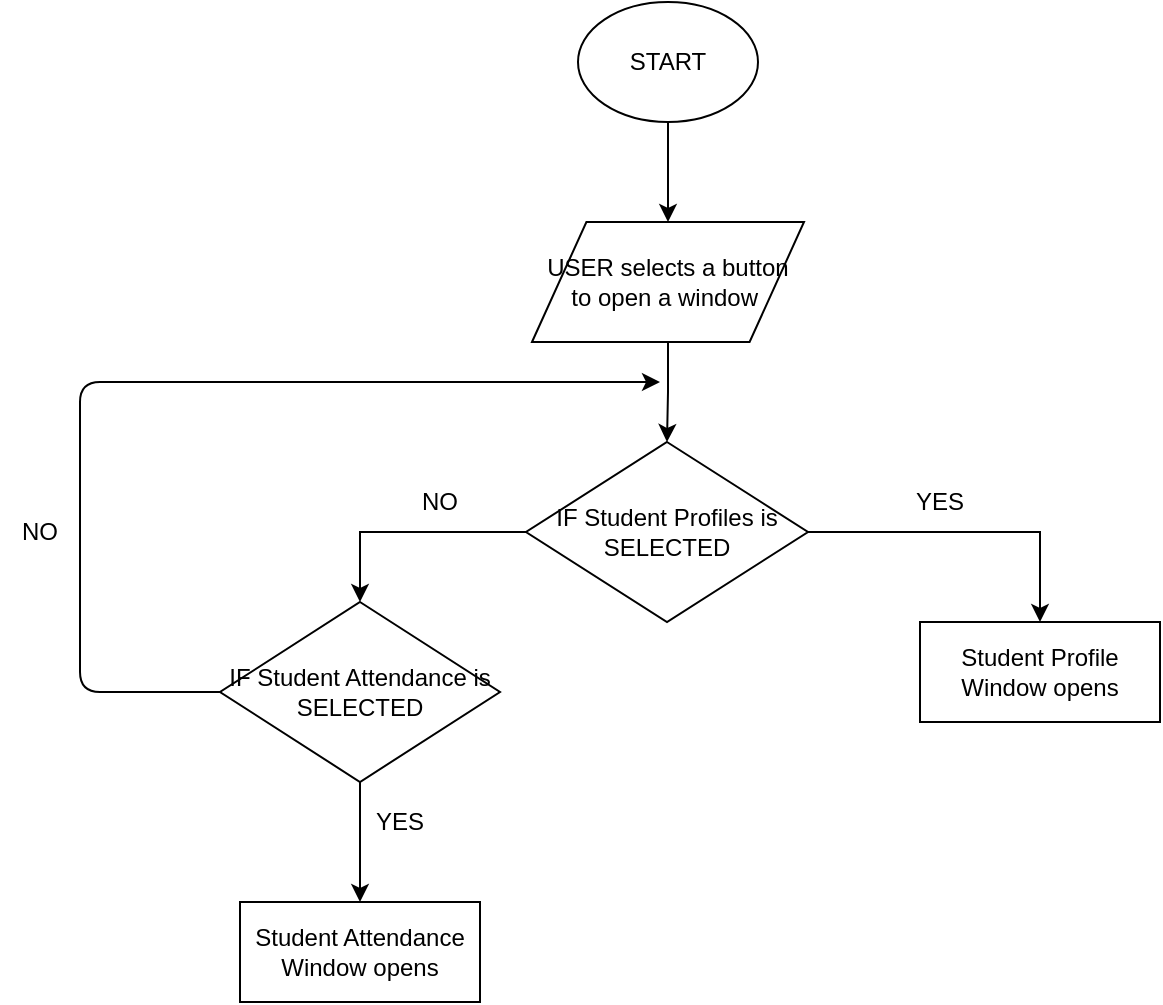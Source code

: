 <mxfile version="12.9.10" type="device"><diagram id="C5RBs43oDa-KdzZeNtuy" name="Page-1"><mxGraphModel dx="981" dy="526" grid="1" gridSize="10" guides="1" tooltips="1" connect="1" arrows="1" fold="1" page="1" pageScale="1" pageWidth="827" pageHeight="1169" math="0" shadow="0"><root><mxCell id="WIyWlLk6GJQsqaUBKTNV-0"/><mxCell id="WIyWlLk6GJQsqaUBKTNV-1" parent="WIyWlLk6GJQsqaUBKTNV-0"/><mxCell id="0_x-VDwjZqpKuzpdJJDw-2" style="edgeStyle=orthogonalEdgeStyle;rounded=0;orthogonalLoop=1;jettySize=auto;html=1;entryX=0.5;entryY=0;entryDx=0;entryDy=0;" edge="1" parent="WIyWlLk6GJQsqaUBKTNV-1" source="0_x-VDwjZqpKuzpdJJDw-0" target="0_x-VDwjZqpKuzpdJJDw-1"><mxGeometry relative="1" as="geometry"/></mxCell><mxCell id="0_x-VDwjZqpKuzpdJJDw-0" value="START" style="ellipse;whiteSpace=wrap;html=1;" vertex="1" parent="WIyWlLk6GJQsqaUBKTNV-1"><mxGeometry x="369" y="30" width="90" height="60" as="geometry"/></mxCell><mxCell id="0_x-VDwjZqpKuzpdJJDw-4" style="edgeStyle=orthogonalEdgeStyle;rounded=0;orthogonalLoop=1;jettySize=auto;html=1;entryX=0.5;entryY=0;entryDx=0;entryDy=0;exitX=0.5;exitY=1;exitDx=0;exitDy=0;" edge="1" parent="WIyWlLk6GJQsqaUBKTNV-1" source="0_x-VDwjZqpKuzpdJJDw-1" target="0_x-VDwjZqpKuzpdJJDw-3"><mxGeometry relative="1" as="geometry"/></mxCell><mxCell id="0_x-VDwjZqpKuzpdJJDw-1" value="USER selects a button to open a window&amp;nbsp;" style="shape=parallelogram;perimeter=parallelogramPerimeter;whiteSpace=wrap;html=1;" vertex="1" parent="WIyWlLk6GJQsqaUBKTNV-1"><mxGeometry x="346" y="140" width="136" height="60" as="geometry"/></mxCell><mxCell id="0_x-VDwjZqpKuzpdJJDw-10" style="edgeStyle=orthogonalEdgeStyle;rounded=0;orthogonalLoop=1;jettySize=auto;html=1;entryX=0.5;entryY=0;entryDx=0;entryDy=0;" edge="1" parent="WIyWlLk6GJQsqaUBKTNV-1" source="0_x-VDwjZqpKuzpdJJDw-3" target="0_x-VDwjZqpKuzpdJJDw-9"><mxGeometry relative="1" as="geometry"/></mxCell><mxCell id="0_x-VDwjZqpKuzpdJJDw-13" style="edgeStyle=orthogonalEdgeStyle;rounded=0;orthogonalLoop=1;jettySize=auto;html=1;entryX=0.5;entryY=0;entryDx=0;entryDy=0;" edge="1" parent="WIyWlLk6GJQsqaUBKTNV-1" source="0_x-VDwjZqpKuzpdJJDw-3" target="0_x-VDwjZqpKuzpdJJDw-12"><mxGeometry relative="1" as="geometry"/></mxCell><mxCell id="0_x-VDwjZqpKuzpdJJDw-3" value="IF Student Profiles is SELECTED" style="rhombus;whiteSpace=wrap;html=1;" vertex="1" parent="WIyWlLk6GJQsqaUBKTNV-1"><mxGeometry x="343" y="250" width="141" height="90" as="geometry"/></mxCell><mxCell id="0_x-VDwjZqpKuzpdJJDw-7" value="YES" style="text;html=1;strokeColor=none;fillColor=none;align=center;verticalAlign=middle;whiteSpace=wrap;rounded=0;" vertex="1" parent="WIyWlLk6GJQsqaUBKTNV-1"><mxGeometry x="530" y="270" width="40" height="20" as="geometry"/></mxCell><mxCell id="0_x-VDwjZqpKuzpdJJDw-8" value="NO" style="text;html=1;strokeColor=none;fillColor=none;align=center;verticalAlign=middle;whiteSpace=wrap;rounded=0;" vertex="1" parent="WIyWlLk6GJQsqaUBKTNV-1"><mxGeometry x="280" y="270" width="40" height="20" as="geometry"/></mxCell><mxCell id="0_x-VDwjZqpKuzpdJJDw-9" value="Student Profile Window opens" style="rounded=0;whiteSpace=wrap;html=1;" vertex="1" parent="WIyWlLk6GJQsqaUBKTNV-1"><mxGeometry x="540" y="340" width="120" height="50" as="geometry"/></mxCell><mxCell id="0_x-VDwjZqpKuzpdJJDw-24" style="edgeStyle=orthogonalEdgeStyle;rounded=0;orthogonalLoop=1;jettySize=auto;html=1;entryX=0.5;entryY=0;entryDx=0;entryDy=0;" edge="1" parent="WIyWlLk6GJQsqaUBKTNV-1" source="0_x-VDwjZqpKuzpdJJDw-12" target="0_x-VDwjZqpKuzpdJJDw-16"><mxGeometry relative="1" as="geometry"/></mxCell><mxCell id="0_x-VDwjZqpKuzpdJJDw-12" value="IF Student Attendance is SELECTED" style="rhombus;whiteSpace=wrap;html=1;" vertex="1" parent="WIyWlLk6GJQsqaUBKTNV-1"><mxGeometry x="190" y="330" width="140" height="90" as="geometry"/></mxCell><mxCell id="0_x-VDwjZqpKuzpdJJDw-15" value="YES" style="text;html=1;strokeColor=none;fillColor=none;align=center;verticalAlign=middle;whiteSpace=wrap;rounded=0;" vertex="1" parent="WIyWlLk6GJQsqaUBKTNV-1"><mxGeometry x="260" y="430" width="40" height="20" as="geometry"/></mxCell><mxCell id="0_x-VDwjZqpKuzpdJJDw-16" value="Student Attendance Window opens" style="rounded=0;whiteSpace=wrap;html=1;" vertex="1" parent="WIyWlLk6GJQsqaUBKTNV-1"><mxGeometry x="200" y="480" width="120" height="50" as="geometry"/></mxCell><mxCell id="0_x-VDwjZqpKuzpdJJDw-21" value="" style="endArrow=classic;html=1;" edge="1" parent="WIyWlLk6GJQsqaUBKTNV-1"><mxGeometry width="50" height="50" relative="1" as="geometry"><mxPoint x="190" y="375" as="sourcePoint"/><mxPoint x="410" y="220" as="targetPoint"/><Array as="points"><mxPoint x="120" y="375"/><mxPoint x="120" y="220"/></Array></mxGeometry></mxCell><mxCell id="0_x-VDwjZqpKuzpdJJDw-23" value="NO" style="text;html=1;strokeColor=none;fillColor=none;align=center;verticalAlign=middle;whiteSpace=wrap;rounded=0;" vertex="1" parent="WIyWlLk6GJQsqaUBKTNV-1"><mxGeometry x="80" y="285" width="40" height="20" as="geometry"/></mxCell></root></mxGraphModel></diagram></mxfile>
